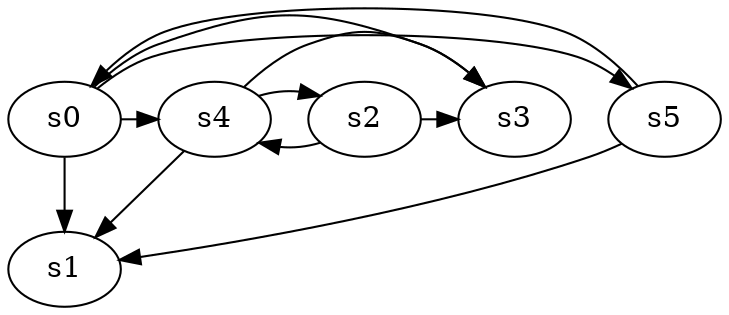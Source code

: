 digraph game_0743_complex_6 {
    s0 [name="s0", player=0];
    s1 [name="s1", player=1, target=1];
    s2 [name="s2", player=1];
    s3 [name="s3", player=1];
    s4 [name="s4", player=0, target=1];
    s5 [name="s5", player=1];

    s0 -> s1;
    s0 -> s3 [constraint="time % 2 == 0 || time % 3 == 2"];
    s0 -> s4 [constraint="time % 2 == 0 && time % 3 == 2"];
    s0 -> s5 [constraint="time % 2 == 0"];
    s2 -> s3 [constraint="time % 4 == 1 && time % 4 == 2"];
    s2 -> s4 [constraint="time % 2 == 1 && time % 5 == 0"];
    s4 -> s1 [constraint="!(time % 6 == 2)"];
    s4 -> s2 [constraint="time == 1 || time == 9 || time == 15 || time == 17"];
    s4 -> s3 [constraint="!(time % 3 == 0)"];
    s5 -> s0 [constraint="!(time % 6 == 2)"];
    s5 -> s1 [constraint="time % 3 == 2 && time % 3 == 2"];
}
